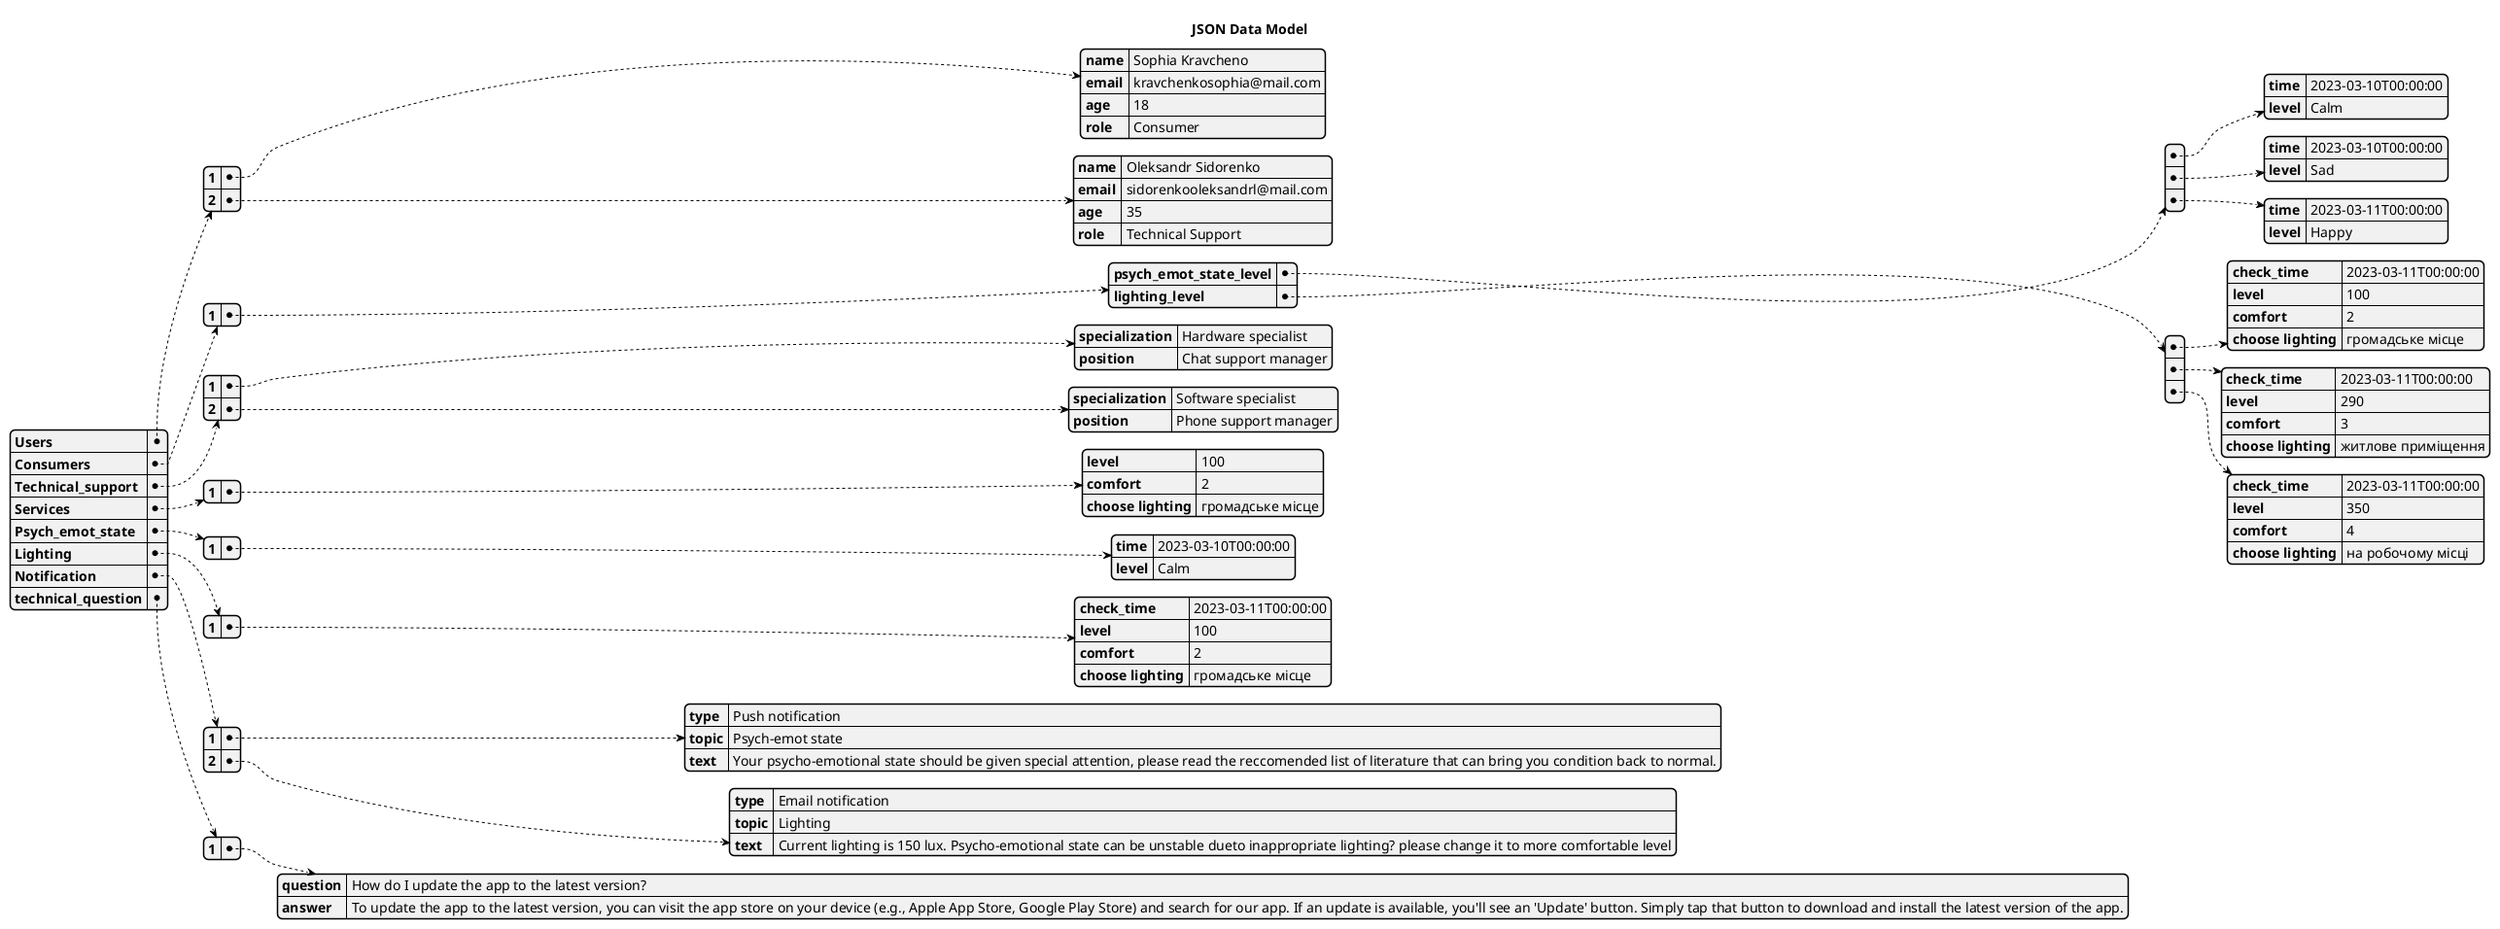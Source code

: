 @startjson

title JSON Data Model
{
"Users": {
    "1": {
      "name": "Sophia Kravcheno",
      "email": "kravchenkosophia@mail.com",
      "age": 18,
      "role": "Consumer"
    },
    "2": {
      "name": "Oleksandr Sidorenko",
      "email": "sidorenkooleksandrl@mail.com",
      "age": 35,
      "role": "Technical Support"
    }
  },
  "Consumers": {
    "1": {
      "psych_emot_state_level": [
        {
          "time": "2023-03-10T00:00:00",
          "level": "Calm"
        },
        {
          "time": "2023-03-10T00:00:00",
          "level": "Sad"
        },
        {
          "time": "2023-03-11T00:00:00",
          "level": "Happy"
        }
      ],
      "lighting_level": [
        {
          "check_time": "2023-03-11T00:00:00",
          "level": "100",
          "comfort": "2",
          "choose lighting": "громадське місце"
        },
        {
          "check_time": "2023-03-11T00:00:00",
          "level": "290",
          "comfort": "3",
          "choose lighting": "житлове приміщення"
        },
        {
          "check_time": "2023-03-11T00:00:00",
          "level": "350",
          "comfort": "4",
          "choose lighting": "на робочому місці"
        }
      ]
    }
  },
  "Technical_support": {
    "1": {
      "specialization": "Hardware specialist",
      "position": "Chat support manager"
    },
    "2": {
      "specialization": "Software specialist",
      "position": "Phone support manager"
    }
  },
  "Services": {
    "1": {
      "level": "100",
      "comfort": "2",
      "choose lighting": "громадське місце"
    }
  },
  "Psych_emot_state": {
    "1": {
      "time": "2023-03-10T00:00:00",
      "level": "Calm"
    }
  },
  "Lighting": {
    "1": {
      "check_time": "2023-03-11T00:00:00",
      "level": "100",
      "comfort": "2",
      "choose lighting": "громадське місце"
    }
  },
  "Notification": {
    "1": {
      "type": "Push notification",
      "topic": "Psych-emot state",
      "text": "Your psycho-emotional state should be given special attention, please read the reccomended list of literature that can bring you condition back to normal."
    },
    "2": {
      "type": "Email notification",
      "topic": "Lighting",
      "text": "Current lighting is 150 lux. Psycho-emotional state can be unstable dueto inappropriate lighting? please change it to more comfortable level"
    }
  },
  "technical_question": {
    "1": {
      "question": "How do I update the app to the latest version?",
      "answer": "To update the app to the latest version, you can visit the app store on your device (e.g., Apple App Store, Google Play Store) and search for our app. If an update is available, you'll see an 'Update' button. Simply tap that button to download and install the latest version of the app."
    }
  }
}
@endjson